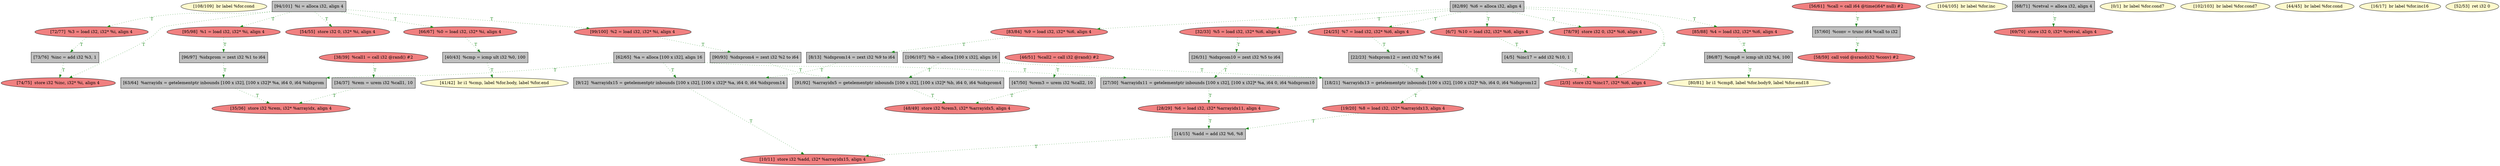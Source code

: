 
digraph G {


node108 [fillcolor=lemonchiffon,label="[108/109]  br label %for.cond",shape=ellipse,style=filled ]
node106 [fillcolor=lightcoral,label="[95/98]  %1 = load i32, i32* %i, align 4",shape=ellipse,style=filled ]
node105 [fillcolor=grey,label="[106/107]  %b = alloca [100 x i32], align 16",shape=rectangle,style=filled ]
node103 [fillcolor=lightcoral,label="[74/75]  store i32 %inc, i32* %i, align 4",shape=ellipse,style=filled ]
node101 [fillcolor=grey,label="[47/50]  %rem3 = urem i32 %call2, 10",shape=rectangle,style=filled ]
node100 [fillcolor=lightcoral,label="[35/36]  store i32 %rem, i32* %arrayidx, align 4",shape=ellipse,style=filled ]
node99 [fillcolor=grey,label="[63/64]  %arrayidx = getelementptr inbounds [100 x i32], [100 x i32]* %a, i64 0, i64 %idxprom",shape=rectangle,style=filled ]
node94 [fillcolor=lightcoral,label="[83/84]  %9 = load i32, i32* %i6, align 4",shape=ellipse,style=filled ]
node92 [fillcolor=grey,label="[57/60]  %conv = trunc i64 %call to i32",shape=rectangle,style=filled ]
node107 [fillcolor=grey,label="[73/76]  %inc = add i32 %3, 1",shape=rectangle,style=filled ]
node97 [fillcolor=lemonchiffon,label="[104/105]  br label %for.inc",shape=ellipse,style=filled ]
node91 [fillcolor=grey,label="[94/101]  %i = alloca i32, align 4",shape=rectangle,style=filled ]
node102 [fillcolor=grey,label="[27/30]  %arrayidx11 = getelementptr inbounds [100 x i32], [100 x i32]* %a, i64 0, i64 %idxprom10",shape=rectangle,style=filled ]
node70 [fillcolor=lightcoral,label="[28/29]  %6 = load i32, i32* %arrayidx11, align 4",shape=ellipse,style=filled ]
node82 [fillcolor=grey,label="[68/71]  %retval = alloca i32, align 4",shape=rectangle,style=filled ]
node96 [fillcolor=lightcoral,label="[69/70]  store i32 0, i32* %retval, align 4",shape=ellipse,style=filled ]
node67 [fillcolor=lightcoral,label="[32/33]  %5 = load i32, i32* %i6, align 4",shape=ellipse,style=filled ]
node66 [fillcolor=lightcoral,label="[19/20]  %8 = load i32, i32* %arrayidx13, align 4",shape=ellipse,style=filled ]
node55 [fillcolor=lemonchiffon,label="[0/1]  br label %for.cond7",shape=ellipse,style=filled ]
node95 [fillcolor=lemonchiffon,label="[102/103]  br label %for.cond7",shape=ellipse,style=filled ]
node65 [fillcolor=grey,label="[26/31]  %idxprom10 = zext i32 %5 to i64",shape=rectangle,style=filled ]
node62 [fillcolor=grey,label="[18/21]  %arrayidx13 = getelementptr inbounds [100 x i32], [100 x i32]* %b, i64 0, i64 %idxprom12",shape=rectangle,style=filled ]
node68 [fillcolor=grey,label="[34/37]  %rem = urem i32 %call1, 10",shape=rectangle,style=filled ]
node64 [fillcolor=lightcoral,label="[24/25]  %7 = load i32, i32* %i6, align 4",shape=ellipse,style=filled ]
node73 [fillcolor=lightcoral,label="[46/51]  %call2 = call i32 @rand() #2",shape=ellipse,style=filled ]
node63 [fillcolor=grey,label="[22/23]  %idxprom12 = zext i32 %7 to i64",shape=rectangle,style=filled ]
node72 [fillcolor=lemonchiffon,label="[44/45]  br label %for.cond",shape=ellipse,style=filled ]
node61 [fillcolor=lemonchiffon,label="[16/17]  br label %for.inc16",shape=ellipse,style=filled ]
node79 [fillcolor=lightcoral,label="[58/59]  call void @srand(i32 %conv) #2",shape=ellipse,style=filled ]
node80 [fillcolor=grey,label="[62/65]  %a = alloca [100 x i32], align 16",shape=rectangle,style=filled ]
node57 [fillcolor=grey,label="[4/5]  %inc17 = add i32 %10, 1",shape=rectangle,style=filled ]
node104 [fillcolor=lightcoral,label="[99/100]  %2 = load i32, i32* %i, align 4",shape=ellipse,style=filled ]
node58 [fillcolor=lightcoral,label="[6/7]  %10 = load i32, i32* %i6, align 4",shape=ellipse,style=filled ]
node87 [fillcolor=grey,label="[9/12]  %arrayidx15 = getelementptr inbounds [100 x i32], [100 x i32]* %a, i64 0, i64 %idxprom14",shape=rectangle,style=filled ]
node59 [fillcolor=grey,label="[8/13]  %idxprom14 = zext i32 %9 to i64",shape=rectangle,style=filled ]
node98 [fillcolor=grey,label="[96/97]  %idxprom = zext i32 %1 to i64",shape=rectangle,style=filled ]
node77 [fillcolor=lightcoral,label="[54/55]  store i32 0, i32* %i, align 4",shape=ellipse,style=filled ]
node60 [fillcolor=grey,label="[14/15]  %add = add i32 %6, %8",shape=rectangle,style=filled ]
node71 [fillcolor=grey,label="[40/43]  %cmp = icmp ult i32 %0, 100",shape=rectangle,style=filled ]
node109 [fillcolor=grey,label="[86/87]  %cmp8 = icmp ult i32 %4, 100",shape=rectangle,style=filled ]
node74 [fillcolor=lightcoral,label="[48/49]  store i32 %rem3, i32* %arrayidx5, align 4",shape=ellipse,style=filled ]
node90 [fillcolor=lightcoral,label="[85/88]  %4 = load i32, i32* %i6, align 4",shape=ellipse,style=filled ]
node86 [fillcolor=lemonchiffon,label="[80/81]  br i1 %cmp8, label %for.body9, label %for.end18",shape=ellipse,style=filled ]
node75 [fillcolor=lemonchiffon,label="[52/53]  ret i32 0",shape=ellipse,style=filled ]
node56 [fillcolor=lightcoral,label="[2/3]  store i32 %inc17, i32* %i6, align 4",shape=ellipse,style=filled ]
node76 [fillcolor=lightcoral,label="[10/11]  store i32 %add, i32* %arrayidx15, align 4",shape=ellipse,style=filled ]
node78 [fillcolor=lightcoral,label="[56/61]  %call = call i64 @time(i64* null) #2",shape=ellipse,style=filled ]
node69 [fillcolor=lightcoral,label="[38/39]  %call1 = call i32 @rand() #2",shape=ellipse,style=filled ]
node81 [fillcolor=lightcoral,label="[66/67]  %0 = load i32, i32* %i, align 4",shape=ellipse,style=filled ]
node84 [fillcolor=lemonchiffon,label="[41/42]  br i1 %cmp, label %for.body, label %for.end",shape=ellipse,style=filled ]
node83 [fillcolor=lightcoral,label="[72/77]  %3 = load i32, i32* %i, align 4",shape=ellipse,style=filled ]
node85 [fillcolor=lightcoral,label="[78/79]  store i32 0, i32* %i6, align 4",shape=ellipse,style=filled ]
node93 [fillcolor=grey,label="[91/92]  %arrayidx5 = getelementptr inbounds [100 x i32], [100 x i32]* %b, i64 0, i64 %idxprom4",shape=rectangle,style=filled ]
node88 [fillcolor=grey,label="[82/89]  %i6 = alloca i32, align 4",shape=rectangle,style=filled ]
node89 [fillcolor=grey,label="[90/93]  %idxprom4 = zext i32 %2 to i64",shape=rectangle,style=filled ]

node88->node56 [style=dotted,color=forestgreen,label="T",fontcolor=forestgreen ]
node94->node59 [style=dotted,color=forestgreen,label="T",fontcolor=forestgreen ]
node57->node56 [style=dotted,color=forestgreen,label="T",fontcolor=forestgreen ]
node73->node101 [style=dotted,color=forestgreen,label="T",fontcolor=forestgreen ]
node89->node93 [style=dotted,color=forestgreen,label="T",fontcolor=forestgreen ]
node78->node92 [style=dotted,color=forestgreen,label="T",fontcolor=forestgreen ]
node81->node71 [style=dotted,color=forestgreen,label="T",fontcolor=forestgreen ]
node88->node67 [style=dotted,color=forestgreen,label="T",fontcolor=forestgreen ]
node91->node104 [style=dotted,color=forestgreen,label="T",fontcolor=forestgreen ]
node71->node84 [style=dotted,color=forestgreen,label="T",fontcolor=forestgreen ]
node63->node62 [style=dotted,color=forestgreen,label="T",fontcolor=forestgreen ]
node88->node94 [style=dotted,color=forestgreen,label="T",fontcolor=forestgreen ]
node109->node86 [style=dotted,color=forestgreen,label="T",fontcolor=forestgreen ]
node88->node58 [style=dotted,color=forestgreen,label="T",fontcolor=forestgreen ]
node66->node60 [style=dotted,color=forestgreen,label="T",fontcolor=forestgreen ]
node91->node81 [style=dotted,color=forestgreen,label="T",fontcolor=forestgreen ]
node65->node102 [style=dotted,color=forestgreen,label="T",fontcolor=forestgreen ]
node105->node62 [style=dotted,color=forestgreen,label="T",fontcolor=forestgreen ]
node104->node89 [style=dotted,color=forestgreen,label="T",fontcolor=forestgreen ]
node91->node77 [style=dotted,color=forestgreen,label="T",fontcolor=forestgreen ]
node83->node107 [style=dotted,color=forestgreen,label="T",fontcolor=forestgreen ]
node67->node65 [style=dotted,color=forestgreen,label="T",fontcolor=forestgreen ]
node107->node103 [style=dotted,color=forestgreen,label="T",fontcolor=forestgreen ]
node87->node76 [style=dotted,color=forestgreen,label="T",fontcolor=forestgreen ]
node64->node63 [style=dotted,color=forestgreen,label="T",fontcolor=forestgreen ]
node62->node66 [style=dotted,color=forestgreen,label="T",fontcolor=forestgreen ]
node80->node102 [style=dotted,color=forestgreen,label="T",fontcolor=forestgreen ]
node82->node96 [style=dotted,color=forestgreen,label="T",fontcolor=forestgreen ]
node80->node87 [style=dotted,color=forestgreen,label="T",fontcolor=forestgreen ]
node59->node87 [style=dotted,color=forestgreen,label="T",fontcolor=forestgreen ]
node91->node83 [style=dotted,color=forestgreen,label="T",fontcolor=forestgreen ]
node88->node64 [style=dotted,color=forestgreen,label="T",fontcolor=forestgreen ]
node88->node85 [style=dotted,color=forestgreen,label="T",fontcolor=forestgreen ]
node102->node70 [style=dotted,color=forestgreen,label="T",fontcolor=forestgreen ]
node90->node109 [style=dotted,color=forestgreen,label="T",fontcolor=forestgreen ]
node68->node100 [style=dotted,color=forestgreen,label="T",fontcolor=forestgreen ]
node88->node90 [style=dotted,color=forestgreen,label="T",fontcolor=forestgreen ]
node106->node98 [style=dotted,color=forestgreen,label="T",fontcolor=forestgreen ]
node98->node99 [style=dotted,color=forestgreen,label="T",fontcolor=forestgreen ]
node69->node68 [style=dotted,color=forestgreen,label="T",fontcolor=forestgreen ]
node91->node106 [style=dotted,color=forestgreen,label="T",fontcolor=forestgreen ]
node99->node100 [style=dotted,color=forestgreen,label="T",fontcolor=forestgreen ]
node93->node74 [style=dotted,color=forestgreen,label="T",fontcolor=forestgreen ]
node60->node76 [style=dotted,color=forestgreen,label="T",fontcolor=forestgreen ]
node92->node79 [style=dotted,color=forestgreen,label="T",fontcolor=forestgreen ]
node58->node57 [style=dotted,color=forestgreen,label="T",fontcolor=forestgreen ]
node91->node103 [style=dotted,color=forestgreen,label="T",fontcolor=forestgreen ]
node80->node99 [style=dotted,color=forestgreen,label="T",fontcolor=forestgreen ]
node101->node74 [style=dotted,color=forestgreen,label="T",fontcolor=forestgreen ]
node70->node60 [style=dotted,color=forestgreen,label="T",fontcolor=forestgreen ]
node105->node93 [style=dotted,color=forestgreen,label="T",fontcolor=forestgreen ]


}
